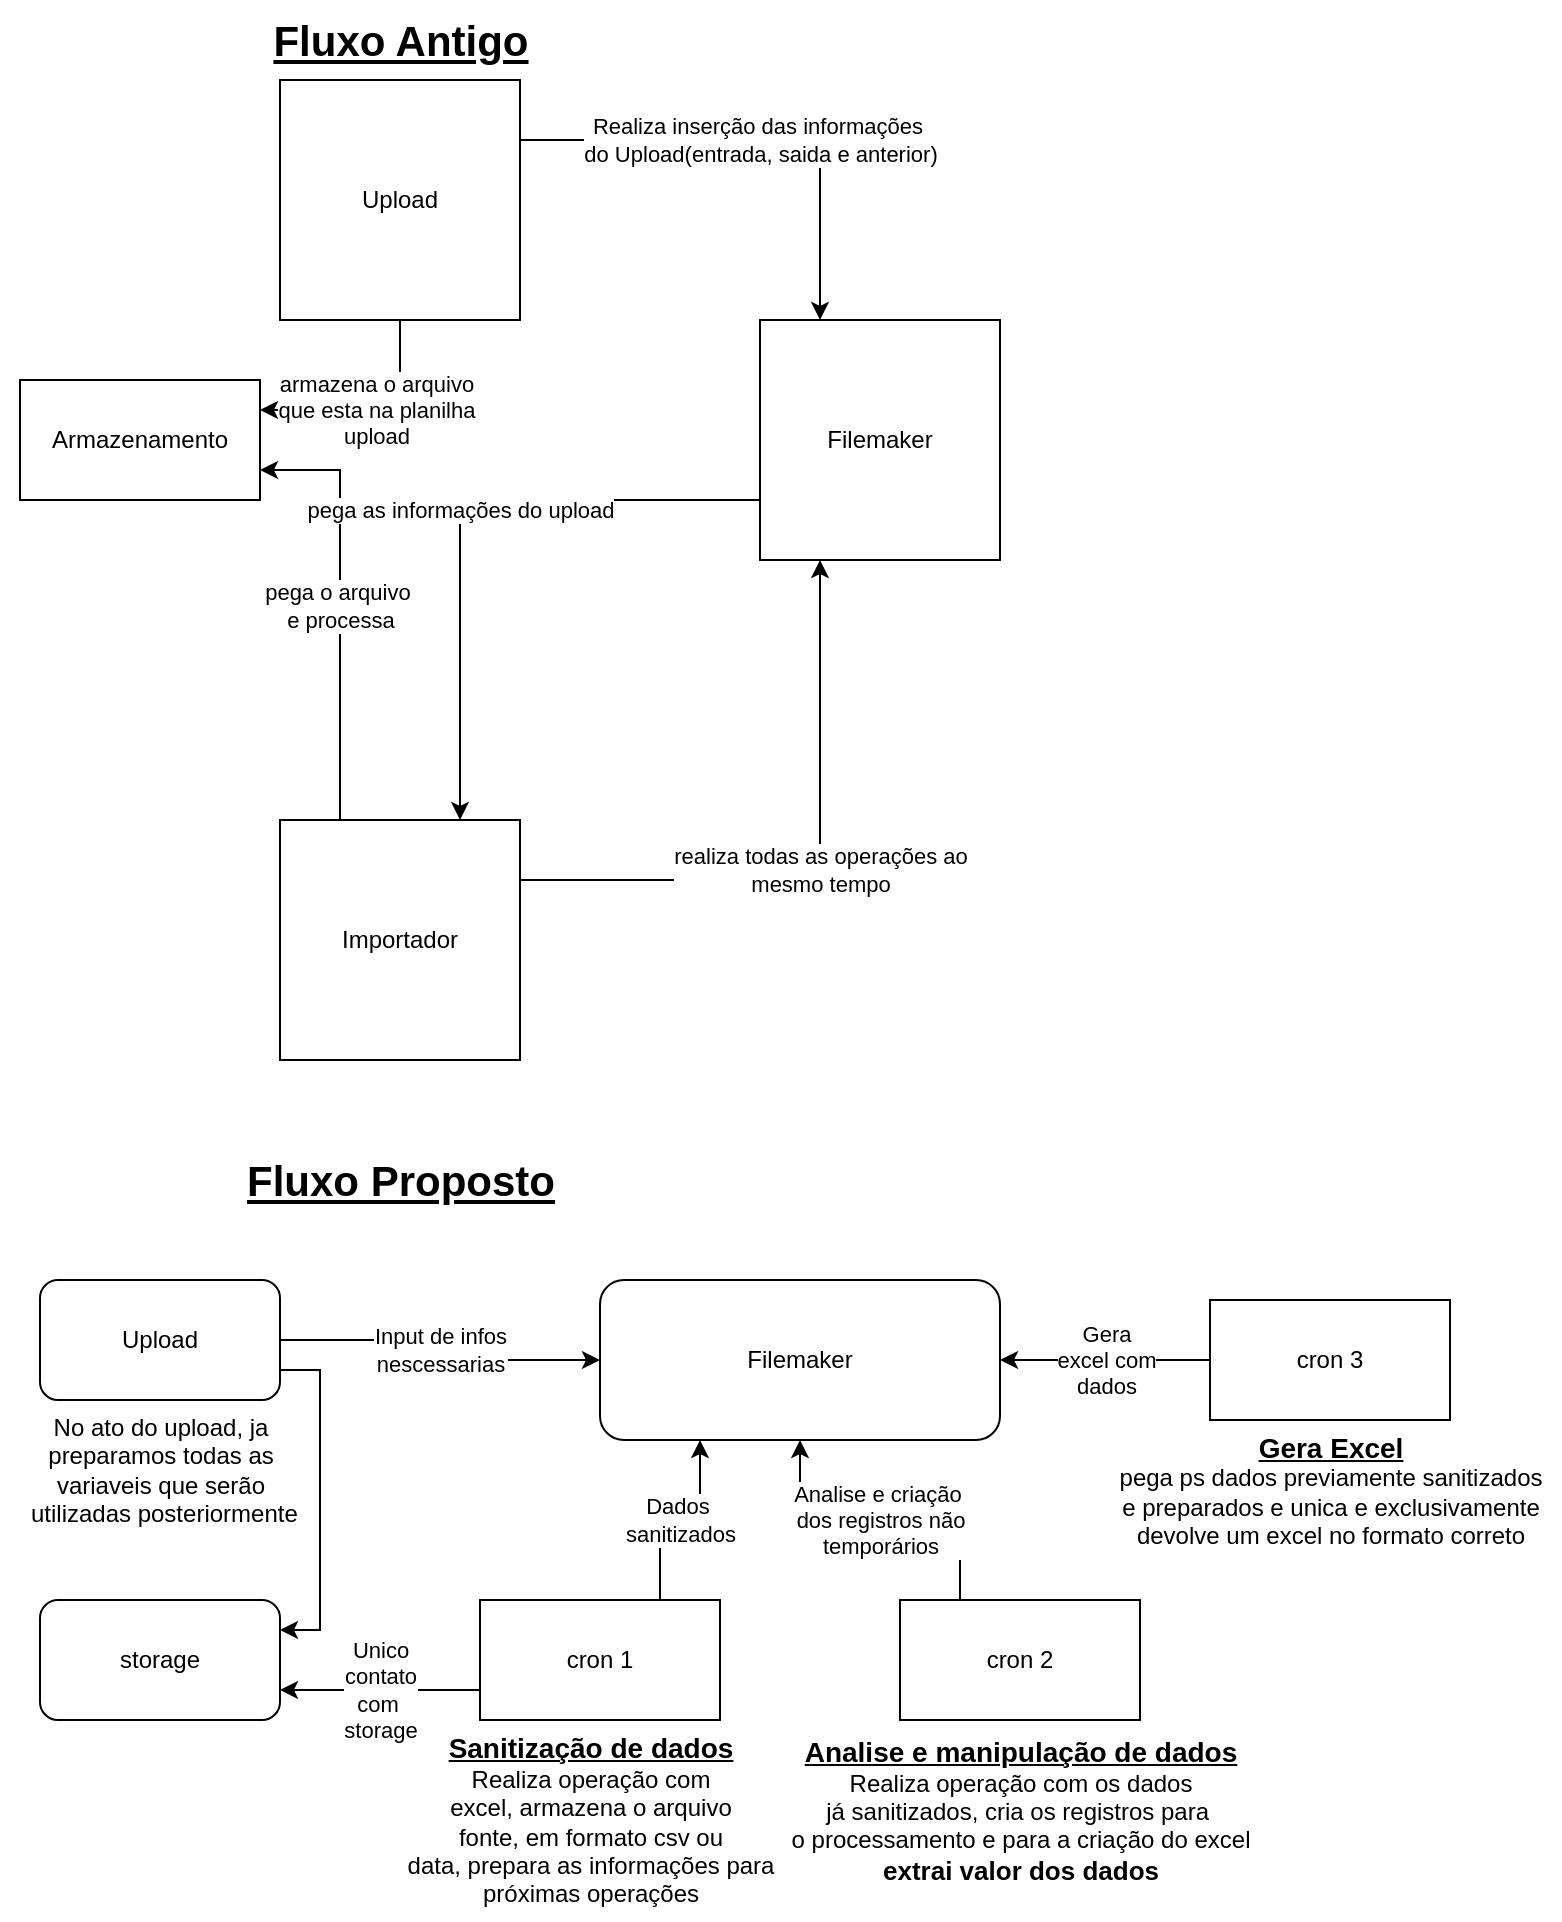 <mxfile version="21.3.7" type="github">
  <diagram name="Página-1" id="ms082TrmSMu2nvpxCRkO">
    <mxGraphModel dx="1434" dy="796" grid="1" gridSize="10" guides="1" tooltips="1" connect="1" arrows="1" fold="1" page="1" pageScale="1" pageWidth="827" pageHeight="1169" math="0" shadow="0">
      <root>
        <mxCell id="0" />
        <mxCell id="1" parent="0" />
        <mxCell id="fULPHBdW20wCDjoiLYlw-4" value="Realiza inserção das informações&amp;nbsp;&lt;br&gt;do Upload(entrada, saida e anterior)" style="edgeStyle=orthogonalEdgeStyle;rounded=0;orthogonalLoop=1;jettySize=auto;html=1;exitX=1;exitY=0.25;exitDx=0;exitDy=0;entryX=0.25;entryY=0;entryDx=0;entryDy=0;" edge="1" parent="1" source="fULPHBdW20wCDjoiLYlw-1" target="fULPHBdW20wCDjoiLYlw-3">
          <mxGeometry relative="1" as="geometry" />
        </mxCell>
        <mxCell id="fULPHBdW20wCDjoiLYlw-9" value="armazena o arquivo&lt;br&gt;que esta na planilha&lt;br&gt;upload" style="edgeStyle=orthogonalEdgeStyle;rounded=0;orthogonalLoop=1;jettySize=auto;html=1;exitX=0.5;exitY=1;exitDx=0;exitDy=0;entryX=1;entryY=0.25;entryDx=0;entryDy=0;" edge="1" parent="1" source="fULPHBdW20wCDjoiLYlw-1" target="fULPHBdW20wCDjoiLYlw-8">
          <mxGeometry relative="1" as="geometry" />
        </mxCell>
        <mxCell id="fULPHBdW20wCDjoiLYlw-1" value="Upload" style="rounded=0;whiteSpace=wrap;html=1;" vertex="1" parent="1">
          <mxGeometry x="160" y="40" width="120" height="120" as="geometry" />
        </mxCell>
        <mxCell id="fULPHBdW20wCDjoiLYlw-7" value="realiza todas as operações ao &lt;br&gt;mesmo tempo" style="edgeStyle=orthogonalEdgeStyle;rounded=0;orthogonalLoop=1;jettySize=auto;html=1;exitX=1;exitY=0.25;exitDx=0;exitDy=0;entryX=0.25;entryY=1;entryDx=0;entryDy=0;" edge="1" parent="1" source="fULPHBdW20wCDjoiLYlw-2" target="fULPHBdW20wCDjoiLYlw-3">
          <mxGeometry relative="1" as="geometry" />
        </mxCell>
        <mxCell id="fULPHBdW20wCDjoiLYlw-10" value="pega o arquivo&amp;nbsp;&lt;br&gt;e processa" style="edgeStyle=orthogonalEdgeStyle;rounded=0;orthogonalLoop=1;jettySize=auto;html=1;exitX=0.25;exitY=0;exitDx=0;exitDy=0;entryX=1;entryY=0.75;entryDx=0;entryDy=0;" edge="1" parent="1" source="fULPHBdW20wCDjoiLYlw-2" target="fULPHBdW20wCDjoiLYlw-8">
          <mxGeometry relative="1" as="geometry" />
        </mxCell>
        <mxCell id="fULPHBdW20wCDjoiLYlw-2" value="Importador" style="rounded=0;whiteSpace=wrap;html=1;" vertex="1" parent="1">
          <mxGeometry x="160" y="410" width="120" height="120" as="geometry" />
        </mxCell>
        <mxCell id="fULPHBdW20wCDjoiLYlw-6" value="pega as informações do upload" style="edgeStyle=orthogonalEdgeStyle;rounded=0;orthogonalLoop=1;jettySize=auto;html=1;exitX=0;exitY=0.75;exitDx=0;exitDy=0;entryX=0.75;entryY=0;entryDx=0;entryDy=0;" edge="1" parent="1" source="fULPHBdW20wCDjoiLYlw-3" target="fULPHBdW20wCDjoiLYlw-2">
          <mxGeometry relative="1" as="geometry" />
        </mxCell>
        <mxCell id="fULPHBdW20wCDjoiLYlw-3" value="Filemaker" style="rounded=0;whiteSpace=wrap;html=1;" vertex="1" parent="1">
          <mxGeometry x="400" y="160" width="120" height="120" as="geometry" />
        </mxCell>
        <mxCell id="fULPHBdW20wCDjoiLYlw-8" value="Armazenamento" style="rounded=0;whiteSpace=wrap;html=1;" vertex="1" parent="1">
          <mxGeometry x="30" y="190" width="120" height="60" as="geometry" />
        </mxCell>
        <mxCell id="fULPHBdW20wCDjoiLYlw-11" value="Fluxo Antigo" style="text;html=1;align=center;verticalAlign=middle;resizable=0;points=[];autosize=1;strokeColor=none;fillColor=none;fontStyle=5;fontSize=21;" vertex="1" parent="1">
          <mxGeometry x="145" width="150" height="40" as="geometry" />
        </mxCell>
        <mxCell id="fULPHBdW20wCDjoiLYlw-12" value="Fluxo Proposto" style="text;html=1;align=center;verticalAlign=middle;resizable=0;points=[];autosize=1;strokeColor=none;fillColor=none;fontStyle=5;fontSize=21;" vertex="1" parent="1">
          <mxGeometry x="130" y="570" width="180" height="40" as="geometry" />
        </mxCell>
        <mxCell id="fULPHBdW20wCDjoiLYlw-17" style="edgeStyle=orthogonalEdgeStyle;rounded=0;orthogonalLoop=1;jettySize=auto;html=1;exitX=1;exitY=0.75;exitDx=0;exitDy=0;entryX=1;entryY=0.25;entryDx=0;entryDy=0;" edge="1" parent="1" source="fULPHBdW20wCDjoiLYlw-13" target="fULPHBdW20wCDjoiLYlw-15">
          <mxGeometry relative="1" as="geometry" />
        </mxCell>
        <mxCell id="fULPHBdW20wCDjoiLYlw-20" value="Input de infos&lt;br&gt;nescessarias" style="edgeStyle=orthogonalEdgeStyle;rounded=0;orthogonalLoop=1;jettySize=auto;html=1;exitX=1;exitY=0.5;exitDx=0;exitDy=0;entryX=0;entryY=0.5;entryDx=0;entryDy=0;" edge="1" parent="1" source="fULPHBdW20wCDjoiLYlw-13" target="fULPHBdW20wCDjoiLYlw-18">
          <mxGeometry relative="1" as="geometry" />
        </mxCell>
        <mxCell id="fULPHBdW20wCDjoiLYlw-13" value="Upload" style="rounded=1;whiteSpace=wrap;html=1;" vertex="1" parent="1">
          <mxGeometry x="40" y="640" width="120" height="60" as="geometry" />
        </mxCell>
        <mxCell id="fULPHBdW20wCDjoiLYlw-14" value="No ato do upload,&amp;nbsp;ja &lt;br&gt;preparamos todas as &lt;br&gt;variaveis que serão&lt;br&gt;&amp;nbsp;utilizadas posteriormente" style="text;html=1;align=center;verticalAlign=middle;resizable=0;points=[];autosize=1;strokeColor=none;fillColor=none;" vertex="1" parent="1">
          <mxGeometry x="20" y="700" width="160" height="70" as="geometry" />
        </mxCell>
        <mxCell id="fULPHBdW20wCDjoiLYlw-15" value="storage" style="rounded=1;whiteSpace=wrap;html=1;" vertex="1" parent="1">
          <mxGeometry x="40" y="800" width="120" height="60" as="geometry" />
        </mxCell>
        <mxCell id="fULPHBdW20wCDjoiLYlw-18" value="Filemaker" style="rounded=1;whiteSpace=wrap;html=1;" vertex="1" parent="1">
          <mxGeometry x="320" y="640" width="200" height="80" as="geometry" />
        </mxCell>
        <mxCell id="fULPHBdW20wCDjoiLYlw-30" value="Unico&lt;br&gt;contato&lt;br&gt;com&amp;nbsp;&lt;br&gt;storage" style="edgeStyle=orthogonalEdgeStyle;rounded=0;orthogonalLoop=1;jettySize=auto;html=1;exitX=0;exitY=0.75;exitDx=0;exitDy=0;entryX=1;entryY=0.75;entryDx=0;entryDy=0;" edge="1" parent="1" source="fULPHBdW20wCDjoiLYlw-23" target="fULPHBdW20wCDjoiLYlw-15">
          <mxGeometry relative="1" as="geometry" />
        </mxCell>
        <mxCell id="fULPHBdW20wCDjoiLYlw-31" value="Dados&amp;nbsp;&lt;br&gt;sanitizados" style="edgeStyle=orthogonalEdgeStyle;rounded=0;orthogonalLoop=1;jettySize=auto;html=1;exitX=0.75;exitY=0;exitDx=0;exitDy=0;entryX=0.25;entryY=1;entryDx=0;entryDy=0;" edge="1" parent="1" source="fULPHBdW20wCDjoiLYlw-23" target="fULPHBdW20wCDjoiLYlw-18">
          <mxGeometry relative="1" as="geometry" />
        </mxCell>
        <mxCell id="fULPHBdW20wCDjoiLYlw-23" value="cron 1" style="rounded=0;whiteSpace=wrap;html=1;" vertex="1" parent="1">
          <mxGeometry x="260" y="800" width="120" height="60" as="geometry" />
        </mxCell>
        <mxCell id="fULPHBdW20wCDjoiLYlw-32" value="Analise e criação&amp;nbsp;&lt;br&gt;dos registros não&lt;br&gt;temporários" style="edgeStyle=orthogonalEdgeStyle;rounded=0;orthogonalLoop=1;jettySize=auto;html=1;exitX=0.25;exitY=0;exitDx=0;exitDy=0;entryX=0.5;entryY=1;entryDx=0;entryDy=0;" edge="1" parent="1" source="fULPHBdW20wCDjoiLYlw-24" target="fULPHBdW20wCDjoiLYlw-18">
          <mxGeometry relative="1" as="geometry" />
        </mxCell>
        <mxCell id="fULPHBdW20wCDjoiLYlw-24" value="cron 2" style="rounded=0;whiteSpace=wrap;html=1;" vertex="1" parent="1">
          <mxGeometry x="470" y="800" width="120" height="60" as="geometry" />
        </mxCell>
        <mxCell id="fULPHBdW20wCDjoiLYlw-25" value="&lt;b&gt;&lt;u&gt;&lt;font style=&quot;font-size: 14px;&quot;&gt;Sanitização de dados&lt;/font&gt;&lt;/u&gt;&lt;/b&gt;&lt;br&gt;Realiza operação com&lt;br&gt;excel, armazena o arquivo&lt;br&gt;fonte, em formato csv ou&lt;br&gt;data, prepara as informações para&lt;br&gt;próximas operações" style="text;html=1;align=center;verticalAlign=middle;resizable=0;points=[];autosize=1;strokeColor=none;fillColor=none;" vertex="1" parent="1">
          <mxGeometry x="210" y="860" width="210" height="100" as="geometry" />
        </mxCell>
        <mxCell id="fULPHBdW20wCDjoiLYlw-33" value="Gera&lt;br&gt;excel com&lt;br&gt;dados" style="edgeStyle=orthogonalEdgeStyle;rounded=0;orthogonalLoop=1;jettySize=auto;html=1;exitX=0;exitY=0.5;exitDx=0;exitDy=0;entryX=1;entryY=0.5;entryDx=0;entryDy=0;" edge="1" parent="1" source="fULPHBdW20wCDjoiLYlw-27" target="fULPHBdW20wCDjoiLYlw-18">
          <mxGeometry relative="1" as="geometry" />
        </mxCell>
        <mxCell id="fULPHBdW20wCDjoiLYlw-27" value="cron 3" style="rounded=0;whiteSpace=wrap;html=1;" vertex="1" parent="1">
          <mxGeometry x="625" y="650" width="120" height="60" as="geometry" />
        </mxCell>
        <mxCell id="fULPHBdW20wCDjoiLYlw-28" value="&lt;b&gt;&lt;u&gt;&lt;font style=&quot;font-size: 14px;&quot;&gt;Analise e manipulação de dados&lt;/font&gt;&lt;/u&gt;&lt;/b&gt;&lt;br&gt;Realiza operação com os dados&lt;br&gt;já sanitizados, cria os registros para&amp;nbsp;&lt;br&gt;o processamento e para a criação do excel&lt;br&gt;&lt;b&gt;&lt;font style=&quot;font-size: 13px;&quot;&gt;extrai valor dos dados&lt;/font&gt;&lt;/b&gt;" style="text;html=1;align=center;verticalAlign=middle;resizable=0;points=[];autosize=1;strokeColor=none;fillColor=none;" vertex="1" parent="1">
          <mxGeometry x="405" y="860" width="250" height="90" as="geometry" />
        </mxCell>
        <mxCell id="fULPHBdW20wCDjoiLYlw-29" value="&lt;b&gt;&lt;u&gt;&lt;font style=&quot;font-size: 14px;&quot;&gt;Gera Excel&lt;/font&gt;&lt;/u&gt;&lt;/b&gt;&lt;br&gt;pega ps dados previamente sanitizados&lt;br&gt;e preparados e unica e exclusivamente&lt;br&gt;devolve um excel no formato correto" style="text;html=1;align=center;verticalAlign=middle;resizable=0;points=[];autosize=1;strokeColor=none;fillColor=none;" vertex="1" parent="1">
          <mxGeometry x="570" y="710" width="230" height="70" as="geometry" />
        </mxCell>
      </root>
    </mxGraphModel>
  </diagram>
</mxfile>
